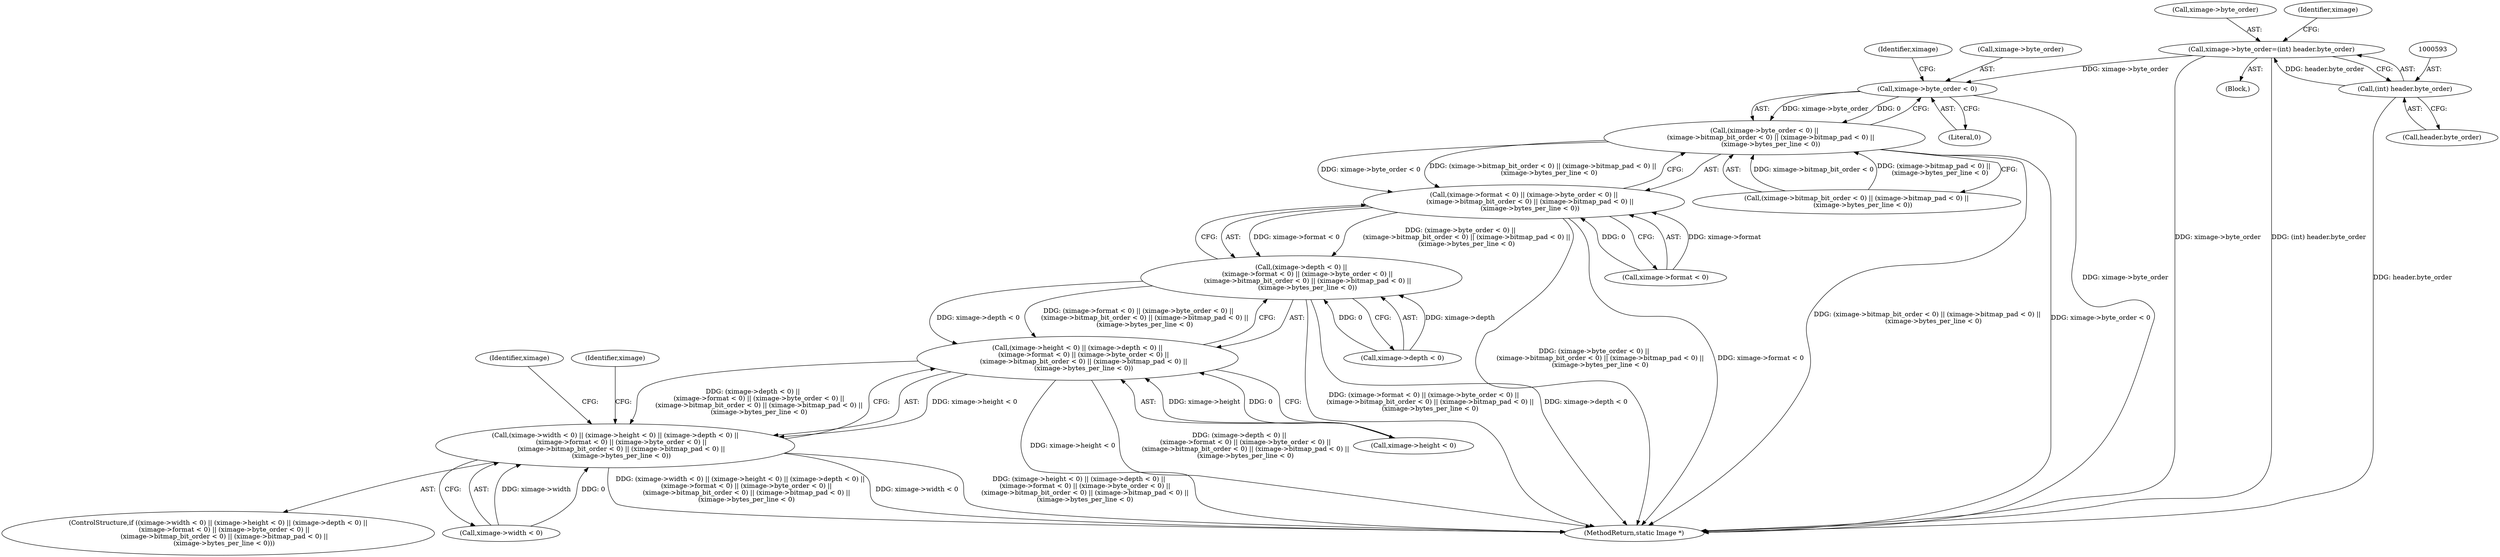 digraph "0_ImageMagick_c78993d138bf480ab4652b5a48379d4ff75ba5f7@pointer" {
"1000588" [label="(Call,ximage->byte_order=(int) header.byte_order)"];
"1000592" [label="(Call,(int) header.byte_order)"];
"1000671" [label="(Call,ximage->byte_order < 0)"];
"1000670" [label="(Call,(ximage->byte_order < 0) ||\n      (ximage->bitmap_bit_order < 0) || (ximage->bitmap_pad < 0) ||\n      (ximage->bytes_per_line < 0))"];
"1000664" [label="(Call,(ximage->format < 0) || (ximage->byte_order < 0) ||\n      (ximage->bitmap_bit_order < 0) || (ximage->bitmap_pad < 0) ||\n      (ximage->bytes_per_line < 0))"];
"1000658" [label="(Call,(ximage->depth < 0) ||\n      (ximage->format < 0) || (ximage->byte_order < 0) ||\n      (ximage->bitmap_bit_order < 0) || (ximage->bitmap_pad < 0) ||\n      (ximage->bytes_per_line < 0))"];
"1000652" [label="(Call,(ximage->height < 0) || (ximage->depth < 0) ||\n      (ximage->format < 0) || (ximage->byte_order < 0) ||\n      (ximage->bitmap_bit_order < 0) || (ximage->bitmap_pad < 0) ||\n      (ximage->bytes_per_line < 0))"];
"1000646" [label="(Call,(ximage->width < 0) || (ximage->height < 0) || (ximage->depth < 0) ||\n      (ximage->format < 0) || (ximage->byte_order < 0) ||\n      (ximage->bitmap_bit_order < 0) || (ximage->bitmap_pad < 0) ||\n      (ximage->bytes_per_line < 0))"];
"1000116" [label="(Block,)"];
"1000646" [label="(Call,(ximage->width < 0) || (ximage->height < 0) || (ximage->depth < 0) ||\n      (ximage->format < 0) || (ximage->byte_order < 0) ||\n      (ximage->bitmap_bit_order < 0) || (ximage->bitmap_pad < 0) ||\n      (ximage->bytes_per_line < 0))"];
"1000671" [label="(Call,ximage->byte_order < 0)"];
"1000645" [label="(ControlStructure,if ((ximage->width < 0) || (ximage->height < 0) || (ximage->depth < 0) ||\n      (ximage->format < 0) || (ximage->byte_order < 0) ||\n      (ximage->bitmap_bit_order < 0) || (ximage->bitmap_pad < 0) ||\n      (ximage->bytes_per_line < 0)))"];
"1000594" [label="(Call,header.byte_order)"];
"1000589" [label="(Call,ximage->byte_order)"];
"1000672" [label="(Call,ximage->byte_order)"];
"1000675" [label="(Literal,0)"];
"1000664" [label="(Call,(ximage->format < 0) || (ximage->byte_order < 0) ||\n      (ximage->bitmap_bit_order < 0) || (ximage->bitmap_pad < 0) ||\n      (ximage->bytes_per_line < 0))"];
"1000670" [label="(Call,(ximage->byte_order < 0) ||\n      (ximage->bitmap_bit_order < 0) || (ximage->bitmap_pad < 0) ||\n      (ximage->bytes_per_line < 0))"];
"1001928" [label="(MethodReturn,static Image *)"];
"1000652" [label="(Call,(ximage->height < 0) || (ximage->depth < 0) ||\n      (ximage->format < 0) || (ximage->byte_order < 0) ||\n      (ximage->bitmap_bit_order < 0) || (ximage->bitmap_pad < 0) ||\n      (ximage->bytes_per_line < 0))"];
"1000647" [label="(Call,ximage->width < 0)"];
"1000659" [label="(Call,ximage->depth < 0)"];
"1000592" [label="(Call,(int) header.byte_order)"];
"1000599" [label="(Identifier,ximage)"];
"1000588" [label="(Call,ximage->byte_order=(int) header.byte_order)"];
"1000658" [label="(Call,(ximage->depth < 0) ||\n      (ximage->format < 0) || (ximage->byte_order < 0) ||\n      (ximage->bitmap_bit_order < 0) || (ximage->bitmap_pad < 0) ||\n      (ximage->bytes_per_line < 0))"];
"1000653" [label="(Call,ximage->height < 0)"];
"1000679" [label="(Identifier,ximage)"];
"1000695" [label="(Identifier,ximage)"];
"1000707" [label="(Identifier,ximage)"];
"1000665" [label="(Call,ximage->format < 0)"];
"1000676" [label="(Call,(ximage->bitmap_bit_order < 0) || (ximage->bitmap_pad < 0) ||\n      (ximage->bytes_per_line < 0))"];
"1000588" -> "1000116"  [label="AST: "];
"1000588" -> "1000592"  [label="CFG: "];
"1000589" -> "1000588"  [label="AST: "];
"1000592" -> "1000588"  [label="AST: "];
"1000599" -> "1000588"  [label="CFG: "];
"1000588" -> "1001928"  [label="DDG: ximage->byte_order"];
"1000588" -> "1001928"  [label="DDG: (int) header.byte_order"];
"1000592" -> "1000588"  [label="DDG: header.byte_order"];
"1000588" -> "1000671"  [label="DDG: ximage->byte_order"];
"1000592" -> "1000594"  [label="CFG: "];
"1000593" -> "1000592"  [label="AST: "];
"1000594" -> "1000592"  [label="AST: "];
"1000592" -> "1001928"  [label="DDG: header.byte_order"];
"1000671" -> "1000670"  [label="AST: "];
"1000671" -> "1000675"  [label="CFG: "];
"1000672" -> "1000671"  [label="AST: "];
"1000675" -> "1000671"  [label="AST: "];
"1000679" -> "1000671"  [label="CFG: "];
"1000670" -> "1000671"  [label="CFG: "];
"1000671" -> "1001928"  [label="DDG: ximage->byte_order"];
"1000671" -> "1000670"  [label="DDG: ximage->byte_order"];
"1000671" -> "1000670"  [label="DDG: 0"];
"1000670" -> "1000664"  [label="AST: "];
"1000670" -> "1000676"  [label="CFG: "];
"1000676" -> "1000670"  [label="AST: "];
"1000664" -> "1000670"  [label="CFG: "];
"1000670" -> "1001928"  [label="DDG: (ximage->bitmap_bit_order < 0) || (ximage->bitmap_pad < 0) ||\n      (ximage->bytes_per_line < 0)"];
"1000670" -> "1001928"  [label="DDG: ximage->byte_order < 0"];
"1000670" -> "1000664"  [label="DDG: ximage->byte_order < 0"];
"1000670" -> "1000664"  [label="DDG: (ximage->bitmap_bit_order < 0) || (ximage->bitmap_pad < 0) ||\n      (ximage->bytes_per_line < 0)"];
"1000676" -> "1000670"  [label="DDG: ximage->bitmap_bit_order < 0"];
"1000676" -> "1000670"  [label="DDG: (ximage->bitmap_pad < 0) ||\n      (ximage->bytes_per_line < 0)"];
"1000664" -> "1000658"  [label="AST: "];
"1000664" -> "1000665"  [label="CFG: "];
"1000665" -> "1000664"  [label="AST: "];
"1000658" -> "1000664"  [label="CFG: "];
"1000664" -> "1001928"  [label="DDG: (ximage->byte_order < 0) ||\n      (ximage->bitmap_bit_order < 0) || (ximage->bitmap_pad < 0) ||\n      (ximage->bytes_per_line < 0)"];
"1000664" -> "1001928"  [label="DDG: ximage->format < 0"];
"1000664" -> "1000658"  [label="DDG: ximage->format < 0"];
"1000664" -> "1000658"  [label="DDG: (ximage->byte_order < 0) ||\n      (ximage->bitmap_bit_order < 0) || (ximage->bitmap_pad < 0) ||\n      (ximage->bytes_per_line < 0)"];
"1000665" -> "1000664"  [label="DDG: ximage->format"];
"1000665" -> "1000664"  [label="DDG: 0"];
"1000658" -> "1000652"  [label="AST: "];
"1000658" -> "1000659"  [label="CFG: "];
"1000659" -> "1000658"  [label="AST: "];
"1000652" -> "1000658"  [label="CFG: "];
"1000658" -> "1001928"  [label="DDG: (ximage->format < 0) || (ximage->byte_order < 0) ||\n      (ximage->bitmap_bit_order < 0) || (ximage->bitmap_pad < 0) ||\n      (ximage->bytes_per_line < 0)"];
"1000658" -> "1001928"  [label="DDG: ximage->depth < 0"];
"1000658" -> "1000652"  [label="DDG: ximage->depth < 0"];
"1000658" -> "1000652"  [label="DDG: (ximage->format < 0) || (ximage->byte_order < 0) ||\n      (ximage->bitmap_bit_order < 0) || (ximage->bitmap_pad < 0) ||\n      (ximage->bytes_per_line < 0)"];
"1000659" -> "1000658"  [label="DDG: ximage->depth"];
"1000659" -> "1000658"  [label="DDG: 0"];
"1000652" -> "1000646"  [label="AST: "];
"1000652" -> "1000653"  [label="CFG: "];
"1000653" -> "1000652"  [label="AST: "];
"1000646" -> "1000652"  [label="CFG: "];
"1000652" -> "1001928"  [label="DDG: ximage->height < 0"];
"1000652" -> "1001928"  [label="DDG: (ximage->depth < 0) ||\n      (ximage->format < 0) || (ximage->byte_order < 0) ||\n      (ximage->bitmap_bit_order < 0) || (ximage->bitmap_pad < 0) ||\n      (ximage->bytes_per_line < 0)"];
"1000652" -> "1000646"  [label="DDG: ximage->height < 0"];
"1000652" -> "1000646"  [label="DDG: (ximage->depth < 0) ||\n      (ximage->format < 0) || (ximage->byte_order < 0) ||\n      (ximage->bitmap_bit_order < 0) || (ximage->bitmap_pad < 0) ||\n      (ximage->bytes_per_line < 0)"];
"1000653" -> "1000652"  [label="DDG: ximage->height"];
"1000653" -> "1000652"  [label="DDG: 0"];
"1000646" -> "1000645"  [label="AST: "];
"1000646" -> "1000647"  [label="CFG: "];
"1000647" -> "1000646"  [label="AST: "];
"1000695" -> "1000646"  [label="CFG: "];
"1000707" -> "1000646"  [label="CFG: "];
"1000646" -> "1001928"  [label="DDG: (ximage->width < 0) || (ximage->height < 0) || (ximage->depth < 0) ||\n      (ximage->format < 0) || (ximage->byte_order < 0) ||\n      (ximage->bitmap_bit_order < 0) || (ximage->bitmap_pad < 0) ||\n      (ximage->bytes_per_line < 0)"];
"1000646" -> "1001928"  [label="DDG: ximage->width < 0"];
"1000646" -> "1001928"  [label="DDG: (ximage->height < 0) || (ximage->depth < 0) ||\n      (ximage->format < 0) || (ximage->byte_order < 0) ||\n      (ximage->bitmap_bit_order < 0) || (ximage->bitmap_pad < 0) ||\n      (ximage->bytes_per_line < 0)"];
"1000647" -> "1000646"  [label="DDG: ximage->width"];
"1000647" -> "1000646"  [label="DDG: 0"];
}
